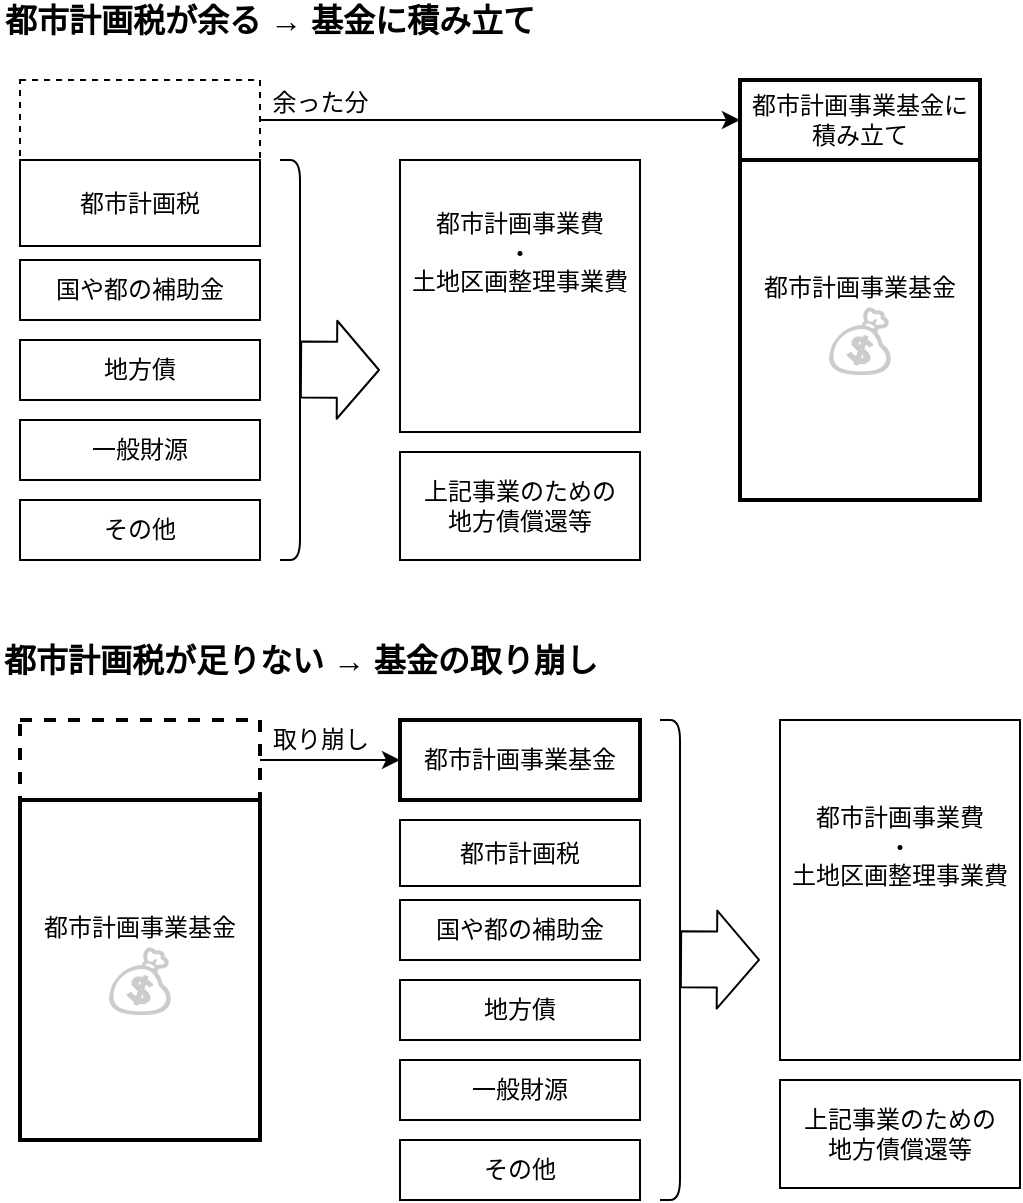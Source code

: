 <mxfile version="13.1.3">
    <diagram id="6hGFLwfOUW9BJ-s0fimq" name="Page-1">
        <mxGraphModel dx="1103" dy="477" grid="1" gridSize="10" guides="1" tooltips="1" connect="1" arrows="1" fold="1" page="1" pageScale="1" pageWidth="827" pageHeight="1169" math="0" shadow="0">
            <root>
                <mxCell id="0"/>
                <mxCell id="1" parent="0"/>
                <mxCell id="2" value="国や都の補助金" style="rounded=0;whiteSpace=wrap;html=1;comic=0;" parent="1" vertex="1">
                    <mxGeometry x="10" y="130" width="120" height="30" as="geometry"/>
                </mxCell>
                <mxCell id="17" style="edgeStyle=orthogonalEdgeStyle;rounded=0;orthogonalLoop=1;jettySize=auto;html=1;exitX=1;exitY=0.5;exitDx=0;exitDy=0;entryX=0;entryY=0.5;entryDx=0;entryDy=0;comic=0;jumpStyle=none;shadow=0;" parent="1" source="3" target="16" edge="1">
                    <mxGeometry relative="1" as="geometry"/>
                </mxCell>
                <mxCell id="48" value="余った分" style="edgeLabel;align=center;verticalAlign=middle;resizable=0;points=[];spacingLeft=0;fontSize=12;" vertex="1" connectable="0" parent="17">
                    <mxGeometry x="0.167" y="4" relative="1" as="geometry">
                        <mxPoint x="-110" y="-6" as="offset"/>
                    </mxGeometry>
                </mxCell>
                <mxCell id="3" value="" style="rounded=0;whiteSpace=wrap;html=1;dashed=1;comic=0;" parent="1" vertex="1">
                    <mxGeometry x="10" y="40" width="120" height="40" as="geometry"/>
                </mxCell>
                <mxCell id="4" value="地方債" style="rounded=0;whiteSpace=wrap;html=1;comic=0;" parent="1" vertex="1">
                    <mxGeometry x="10" y="170" width="120" height="30" as="geometry"/>
                </mxCell>
                <mxCell id="5" value="一般財源" style="rounded=0;whiteSpace=wrap;html=1;comic=0;" parent="1" vertex="1">
                    <mxGeometry x="10" y="210" width="120" height="30" as="geometry"/>
                </mxCell>
                <mxCell id="6" value="その他" style="rounded=0;whiteSpace=wrap;html=1;comic=0;" parent="1" vertex="1">
                    <mxGeometry x="10" y="250" width="120" height="30" as="geometry"/>
                </mxCell>
                <mxCell id="7" value="都市計画事業費&lt;br&gt;・&lt;br&gt;土地区画整理事業費&lt;br&gt;&lt;span style=&quot;color: rgb(204 , 204 , 204) ; font-family: &amp;#34;noto color emoji&amp;#34; , &amp;#34;apple color emoji&amp;#34; , &amp;#34;segoe ui emoji&amp;#34; , &amp;#34;times&amp;#34; , &amp;#34;symbola&amp;#34; , &amp;#34;aegyptus&amp;#34; , &amp;#34;code2000&amp;#34; , &amp;#34;code2001&amp;#34; , &amp;#34;code2002&amp;#34; , &amp;#34;musica&amp;#34; , serif , &amp;#34;lastresort&amp;#34; ; font-size: 36px&quot;&gt;🚧&lt;/span&gt;" style="rounded=0;whiteSpace=wrap;html=1;comic=0;" parent="1" vertex="1">
                    <mxGeometry x="200" y="80" width="120" height="136" as="geometry"/>
                </mxCell>
                <mxCell id="8" value="上記事業のための&lt;br&gt;地方債償還等" style="rounded=0;whiteSpace=wrap;html=1;comic=0;" parent="1" vertex="1">
                    <mxGeometry x="200" y="226" width="120" height="54" as="geometry"/>
                </mxCell>
                <mxCell id="14" value="都市計画税" style="rounded=0;whiteSpace=wrap;html=1;comic=0;" parent="1" vertex="1">
                    <mxGeometry x="10" y="80" width="120" height="43" as="geometry"/>
                </mxCell>
                <mxCell id="16" value="都市計画事業基金に&lt;br&gt;積み立て" style="rounded=0;whiteSpace=wrap;html=1;strokeWidth=2;comic=0;" parent="1" vertex="1">
                    <mxGeometry x="370" y="40" width="120" height="40" as="geometry"/>
                </mxCell>
                <mxCell id="20" value="" style="shape=curlyBracket;whiteSpace=wrap;html=1;rounded=1;rotation=-180;size=0;" parent="1" vertex="1">
                    <mxGeometry x="140" y="80" width="10" height="200" as="geometry"/>
                </mxCell>
                <mxCell id="19" value="" style="shape=flexArrow;endArrow=classic;html=1;endWidth=20;endSize=6.67;width=28;fillColor=none;" parent="1" edge="1">
                    <mxGeometry width="50" height="50" relative="1" as="geometry">
                        <mxPoint x="150" y="184.76" as="sourcePoint"/>
                        <mxPoint x="190" y="185" as="targetPoint"/>
                    </mxGeometry>
                </mxCell>
                <mxCell id="26" value="国や都の補助金" style="rounded=0;whiteSpace=wrap;html=1;" parent="1" vertex="1">
                    <mxGeometry x="200" y="450" width="120" height="30" as="geometry"/>
                </mxCell>
                <mxCell id="27" value="地方債" style="rounded=0;whiteSpace=wrap;html=1;" parent="1" vertex="1">
                    <mxGeometry x="200" y="490" width="120" height="30" as="geometry"/>
                </mxCell>
                <mxCell id="28" value="一般財源" style="rounded=0;whiteSpace=wrap;html=1;" parent="1" vertex="1">
                    <mxGeometry x="200" y="530" width="120" height="30" as="geometry"/>
                </mxCell>
                <mxCell id="29" value="その他" style="rounded=0;whiteSpace=wrap;html=1;" parent="1" vertex="1">
                    <mxGeometry x="200" y="570" width="120" height="30" as="geometry"/>
                </mxCell>
                <mxCell id="30" value="都市計画事業費&lt;br&gt;・&lt;br&gt;土地区画整理事業費&lt;br&gt;&lt;span style=&quot;color: rgb(204 , 204 , 204) ; font-family: &amp;#34;noto color emoji&amp;#34; , &amp;#34;apple color emoji&amp;#34; , &amp;#34;segoe ui emoji&amp;#34; , &amp;#34;times&amp;#34; , &amp;#34;symbola&amp;#34; , &amp;#34;aegyptus&amp;#34; , &amp;#34;code2000&amp;#34; , &amp;#34;code2001&amp;#34; , &amp;#34;code2002&amp;#34; , &amp;#34;musica&amp;#34; , serif , &amp;#34;lastresort&amp;#34; ; font-size: 36px&quot;&gt;🚧&lt;/span&gt;" style="rounded=0;whiteSpace=wrap;html=1;" parent="1" vertex="1">
                    <mxGeometry x="390" y="360" width="120" height="170" as="geometry"/>
                </mxCell>
                <mxCell id="31" value="上記事業のための&lt;br&gt;地方債償還等" style="rounded=0;whiteSpace=wrap;html=1;" parent="1" vertex="1">
                    <mxGeometry x="390" y="540" width="120" height="54" as="geometry"/>
                </mxCell>
                <mxCell id="32" value="都市計画税" style="rounded=0;whiteSpace=wrap;html=1;" parent="1" vertex="1">
                    <mxGeometry x="200" y="410" width="120" height="33" as="geometry"/>
                </mxCell>
                <mxCell id="33" value="" style="shape=curlyBracket;whiteSpace=wrap;html=1;rounded=1;rotation=-180;size=0;" parent="1" vertex="1">
                    <mxGeometry x="330" y="360" width="10" height="240" as="geometry"/>
                </mxCell>
                <mxCell id="34" value="" style="shape=flexArrow;endArrow=classic;html=1;endWidth=20;endSize=6.67;width=28;fillColor=none;" parent="1" edge="1">
                    <mxGeometry width="50" height="50" relative="1" as="geometry">
                        <mxPoint x="340.0" y="479.66" as="sourcePoint"/>
                        <mxPoint x="380.0" y="479.9" as="targetPoint"/>
                    </mxGeometry>
                </mxCell>
                <mxCell id="44" value="&lt;font style=&quot;font-size: 12px&quot;&gt;取り崩し&lt;/font&gt;" style="edgeStyle=orthogonalEdgeStyle;rounded=0;orthogonalLoop=1;jettySize=auto;html=1;exitX=1;exitY=0.5;exitDx=0;exitDy=0;entryX=0;entryY=0.5;entryDx=0;entryDy=0;" parent="1" source="35" target="37" edge="1">
                    <mxGeometry x="0.714" y="32" relative="1" as="geometry">
                        <Array as="points">
                            <mxPoint x="190" y="380"/>
                            <mxPoint x="190" y="380"/>
                        </Array>
                        <mxPoint x="-30" y="22" as="offset"/>
                    </mxGeometry>
                </mxCell>
                <mxCell id="35" value="" style="rounded=0;whiteSpace=wrap;html=1;dashed=1;strokeWidth=2;gradientColor=none;" parent="1" vertex="1">
                    <mxGeometry x="10" y="360" width="120" height="40" as="geometry"/>
                </mxCell>
                <mxCell id="36" value="都市計画事業基金&lt;br&gt;&lt;span style=&quot;color: rgb(204 , 204 , 204) ; font-family: &amp;#34;noto color emoji&amp;#34; , &amp;#34;apple color emoji&amp;#34; , &amp;#34;segoe ui emoji&amp;#34; , &amp;#34;times&amp;#34; , &amp;#34;symbola&amp;#34; , &amp;#34;aegyptus&amp;#34; , &amp;#34;code2000&amp;#34; , &amp;#34;code2001&amp;#34; , &amp;#34;code2002&amp;#34; , &amp;#34;musica&amp;#34; , serif , &amp;#34;lastresort&amp;#34; ; font-size: 36px&quot;&gt;💰&lt;/span&gt;" style="rounded=0;whiteSpace=wrap;html=1;strokeWidth=2;" parent="1" vertex="1">
                    <mxGeometry x="10" y="400" width="120" height="170" as="geometry"/>
                </mxCell>
                <mxCell id="37" value="都市計画事業基金" style="rounded=0;whiteSpace=wrap;html=1;strokeWidth=2;" parent="1" vertex="1">
                    <mxGeometry x="200" y="360" width="120" height="40" as="geometry"/>
                </mxCell>
                <mxCell id="42" value="&lt;h6&gt;&lt;font style=&quot;font-size: 16px&quot;&gt;都市計画税が足りない → 基金の取り崩し&lt;/font&gt;&lt;/h6&gt;" style="text;strokeColor=none;fillColor=none;html=1;fontSize=24;fontStyle=1;verticalAlign=middle;align=left;dashed=1;" parent="1" vertex="1">
                    <mxGeometry y="310" width="470" height="40" as="geometry"/>
                </mxCell>
                <mxCell id="46" value="&lt;span style=&quot;font-size: 16px ; font-weight: 700 ; text-align: left&quot;&gt;都市計画税が余る → 基金に積み立て&lt;/span&gt;" style="text;html=1;strokeColor=none;fillColor=none;align=center;verticalAlign=middle;whiteSpace=wrap;rounded=0;" vertex="1" parent="1">
                    <mxGeometry width="270" height="20" as="geometry"/>
                </mxCell>
                <mxCell id="47" value="都市計画事業基金&lt;br&gt;&lt;span style=&quot;color: rgb(204 , 204 , 204) ; font-family: &amp;#34;noto color emoji&amp;#34; , &amp;#34;apple color emoji&amp;#34; , &amp;#34;segoe ui emoji&amp;#34; , &amp;#34;times&amp;#34; , &amp;#34;symbola&amp;#34; , &amp;#34;aegyptus&amp;#34; , &amp;#34;code2000&amp;#34; , &amp;#34;code2001&amp;#34; , &amp;#34;code2002&amp;#34; , &amp;#34;musica&amp;#34; , serif , &amp;#34;lastresort&amp;#34; ; font-size: 36px&quot;&gt;💰&lt;/span&gt;" style="rounded=0;whiteSpace=wrap;html=1;strokeWidth=2;comic=0;" vertex="1" parent="1">
                    <mxGeometry x="370" y="80" width="120" height="170" as="geometry"/>
                </mxCell>
            </root>
        </mxGraphModel>
    </diagram>
</mxfile>